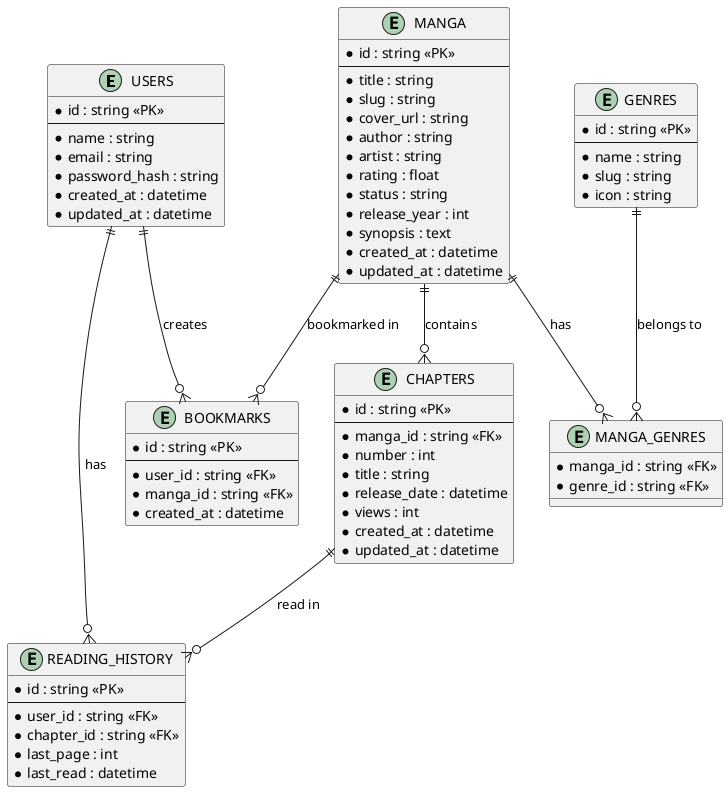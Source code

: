 @startuml "Database Schema"

entity "USERS" as users {
  * id : string <<PK>>
  --
  * name : string
  * email : string
  * password_hash : string
  * created_at : datetime
  * updated_at : datetime
}

entity "MANGA" as manga {
  * id : string <<PK>>
  --
  * title : string
  * slug : string
  * cover_url : string
  * author : string
  * artist : string
  * rating : float
  * status : string
  * release_year : int
  * synopsis : text
  * created_at : datetime
  * updated_at : datetime
}

entity "CHAPTERS" as chapters {
  * id : string <<PK>>
  --
  * manga_id : string <<FK>>
  * number : int
  * title : string
  * release_date : datetime
  * views : int
  * created_at : datetime
  * updated_at : datetime
}

entity "GENRES" as genres {
  * id : string <<PK>>
  --
  * name : string
  * slug : string
  * icon : string
}

entity "MANGA_GENRES" as manga_genres {
  * manga_id : string <<FK>>
  * genre_id : string <<FK>>
}

entity "BOOKMARKS" as bookmarks {
  * id : string <<PK>>
  --
  * user_id : string <<FK>>
  * manga_id : string <<FK>>
  * created_at : datetime
}

entity "READING_HISTORY" as reading_history {
  * id : string <<PK>>
  --
  * user_id : string <<FK>>
  * chapter_id : string <<FK>>
  * last_page : int
  * last_read : datetime
}

users ||--o{ bookmarks : creates
users ||--o{ reading_history : has
manga ||--o{ chapters : contains
manga ||--o{ manga_genres : has
genres ||--o{ manga_genres : "belongs to"
manga ||--o{ bookmarks : "bookmarked in"
chapters ||--o{ reading_history : "read in"

@enduml